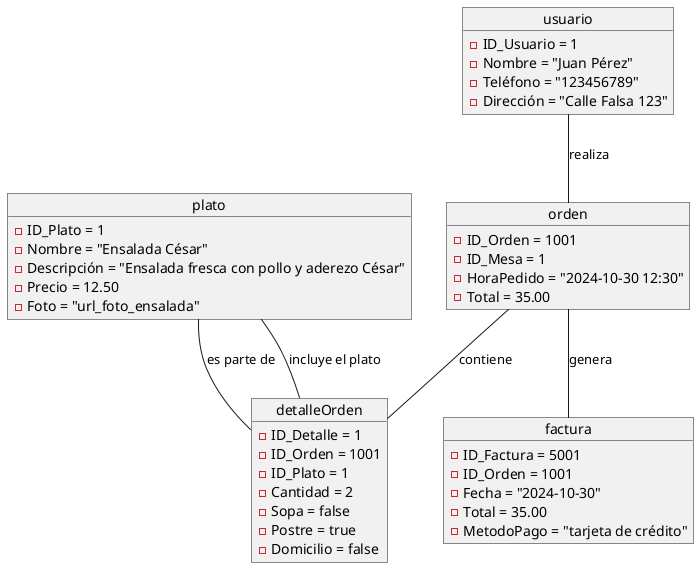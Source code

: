 @startuml Objetos

object plato  {
    - ID_Plato = 1
    - Nombre = "Ensalada César"
    -  Descripción = "Ensalada fresca con pollo y aderezo César"
    - Precio = 12.50
    - Foto = "url_foto_ensalada"
}

object detalleOrden {
    - ID_Detalle = 1
    - ID_Orden = 1001
    - ID_Plato = 1
    - Cantidad = 2
    - Sopa = false
    - Postre = true
    - Domicilio = false
}

object orden{
    - ID_Orden = 1001
    - ID_Mesa = 1
    - HoraPedido = "2024-10-30 12:30"
    - Total = 35.00
}

object usuario {
    - ID_Usuario = 1
    - Nombre = "Juan Pérez"
    - Teléfono = "123456789"
    - Dirección = "Calle Falsa 123"
}

object factura {
    - ID_Factura = 5001
    - ID_Orden = 1001
    - Fecha = "2024-10-30"
    - Total = 35.00
    - MetodoPago = "tarjeta de crédito"
}

plato -- detalleOrden : "es parte de"
orden -- detalleOrden : "contiene"
orden -- factura : "genera"
usuario -- orden : "realiza"
detalleOrden -- plato : "incluye el plato"

@enduml

